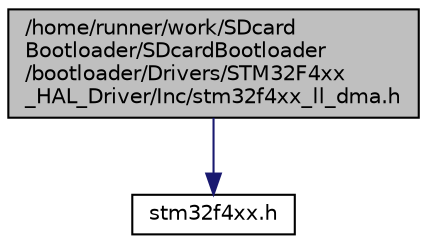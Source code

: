 digraph "/home/runner/work/SDcardBootloader/SDcardBootloader/bootloader/Drivers/STM32F4xx_HAL_Driver/Inc/stm32f4xx_ll_dma.h"
{
 // LATEX_PDF_SIZE
  edge [fontname="Helvetica",fontsize="10",labelfontname="Helvetica",labelfontsize="10"];
  node [fontname="Helvetica",fontsize="10",shape=record];
  Node1 [label="/home/runner/work/SDcard\lBootloader/SDcardBootloader\l/bootloader/Drivers/STM32F4xx\l_HAL_Driver/Inc/stm32f4xx_ll_dma.h",height=0.2,width=0.4,color="black", fillcolor="grey75", style="filled", fontcolor="black",tooltip="Header file of DMA LL module."];
  Node1 -> Node2 [color="midnightblue",fontsize="10",style="solid"];
  Node2 [label="stm32f4xx.h",height=0.2,width=0.4,color="black", fillcolor="white", style="filled",URL="$stm32f4xx_8h.html",tooltip="CMSIS STM32F4xx Device Peripheral Access Layer Header File."];
}
